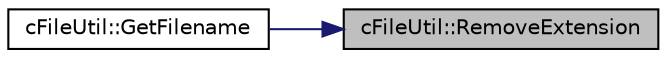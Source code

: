 digraph "cFileUtil::RemoveExtension"
{
 // LATEX_PDF_SIZE
  edge [fontname="Helvetica",fontsize="10",labelfontname="Helvetica",labelfontsize="10"];
  node [fontname="Helvetica",fontsize="10",shape=record];
  rankdir="RL";
  Node1 [label="cFileUtil::RemoveExtension",height=0.2,width=0.4,color="black", fillcolor="grey75", style="filled", fontcolor="black",tooltip=" "];
  Node1 -> Node2 [dir="back",color="midnightblue",fontsize="10",style="solid",fontname="Helvetica"];
  Node2 [label="cFileUtil::GetFilename",height=0.2,width=0.4,color="black", fillcolor="white", style="filled",URL="$classc_file_util.html#a2b130aba9c3b66034c83fb180f604311",tooltip=" "];
}
